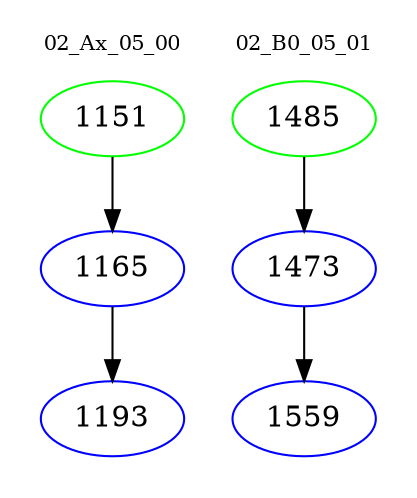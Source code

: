 digraph{
subgraph cluster_0 {
color = white
label = "02_Ax_05_00";
fontsize=10;
T0_1151 [label="1151", color="green"]
T0_1151 -> T0_1165 [color="black"]
T0_1165 [label="1165", color="blue"]
T0_1165 -> T0_1193 [color="black"]
T0_1193 [label="1193", color="blue"]
}
subgraph cluster_1 {
color = white
label = "02_B0_05_01";
fontsize=10;
T1_1485 [label="1485", color="green"]
T1_1485 -> T1_1473 [color="black"]
T1_1473 [label="1473", color="blue"]
T1_1473 -> T1_1559 [color="black"]
T1_1559 [label="1559", color="blue"]
}
}
